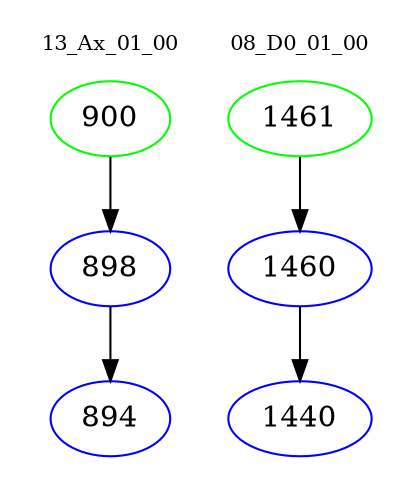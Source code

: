 digraph{
subgraph cluster_0 {
color = white
label = "13_Ax_01_00";
fontsize=10;
T0_900 [label="900", color="green"]
T0_900 -> T0_898 [color="black"]
T0_898 [label="898", color="blue"]
T0_898 -> T0_894 [color="black"]
T0_894 [label="894", color="blue"]
}
subgraph cluster_1 {
color = white
label = "08_D0_01_00";
fontsize=10;
T1_1461 [label="1461", color="green"]
T1_1461 -> T1_1460 [color="black"]
T1_1460 [label="1460", color="blue"]
T1_1460 -> T1_1440 [color="black"]
T1_1440 [label="1440", color="blue"]
}
}
